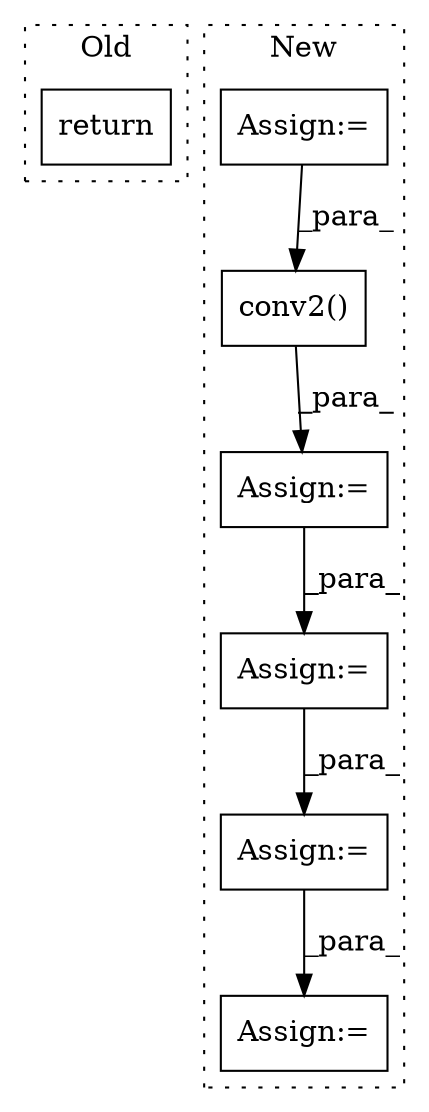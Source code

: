 digraph G {
subgraph cluster0 {
1 [label="return" a="93" s="771" l="7" shape="box"];
label = "Old";
style="dotted";
}
subgraph cluster1 {
2 [label="conv2()" a="75" s="998,1012" l="11,1" shape="box"];
3 [label="Assign:=" a="68" s="927" l="3" shape="box"];
4 [label="Assign:=" a="68" s="1031" l="3" shape="box"];
5 [label="Assign:=" a="68" s="1127" l="3" shape="box"];
6 [label="Assign:=" a="68" s="1084" l="3" shape="box"];
7 [label="Assign:=" a="68" s="978" l="3" shape="box"];
label = "New";
style="dotted";
}
2 -> 7 [label="_para_"];
3 -> 2 [label="_para_"];
4 -> 6 [label="_para_"];
6 -> 5 [label="_para_"];
7 -> 4 [label="_para_"];
}